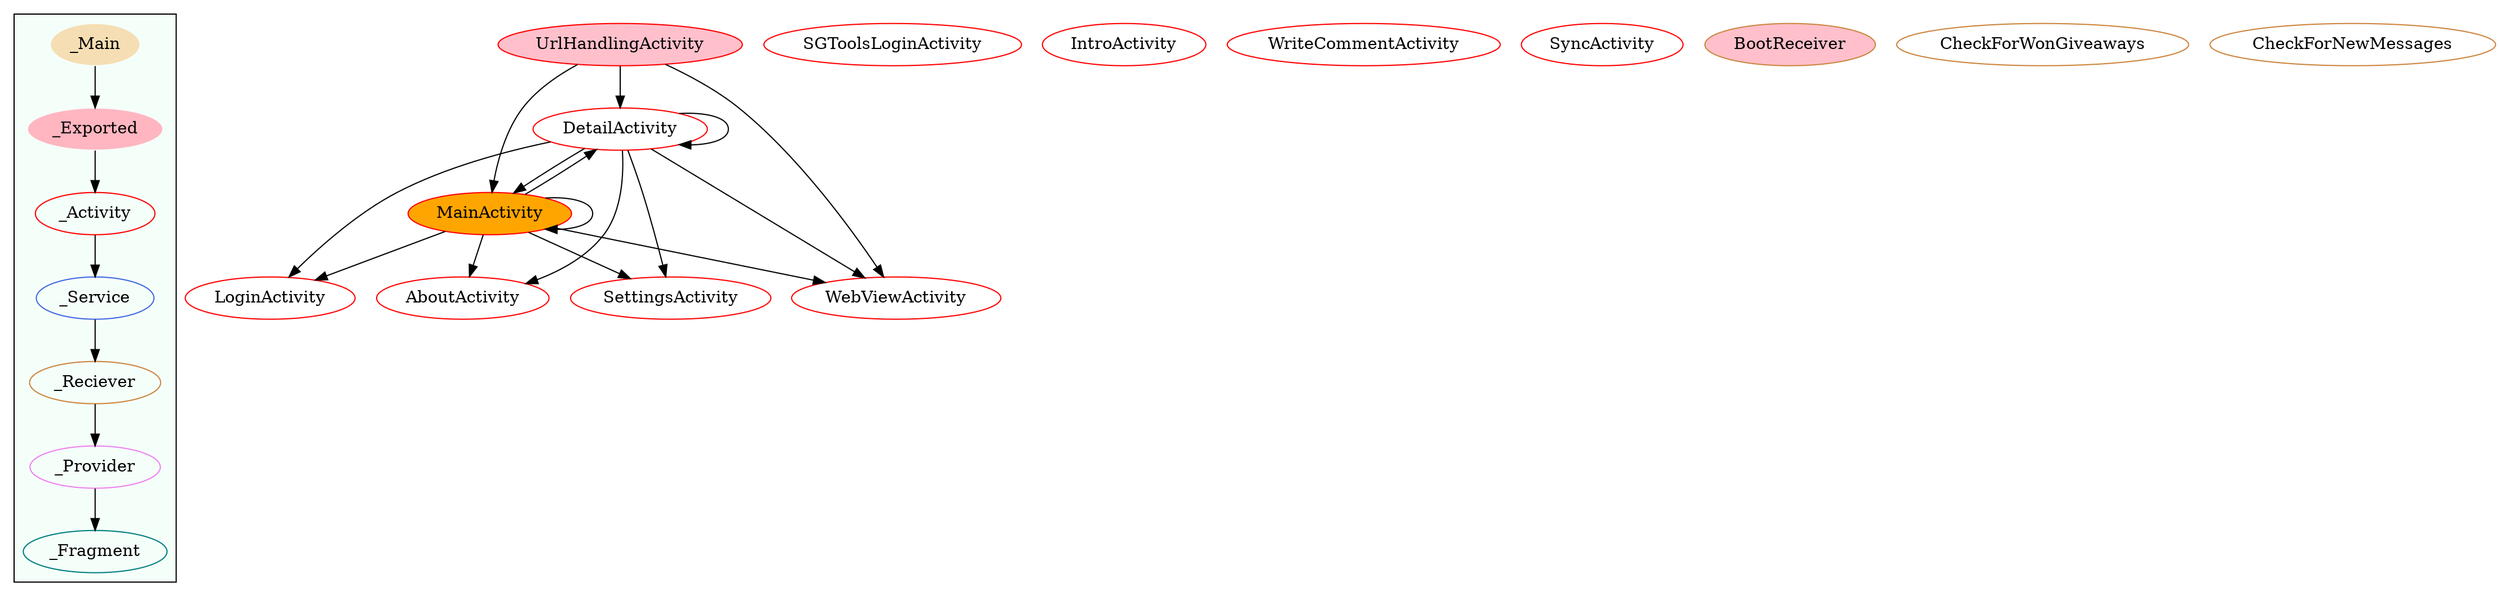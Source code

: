 digraph G {
subgraph cluster_legend{ 
bgcolor=mintcream;
_Activity[color = red];
_Service[color = royalblue];
_Provider[color = violet];
_Reciever[color = peru];
_Fragment[color = teal];
_Main[style=filled, fillcolor=wheat, color = mintcream];
_Exported[style=filled, fillcolor=lightpink, color = mintcream];
_Main -> _Exported -> _Activity -> _Service -> _Reciever -> _Provider -> _Fragment; 
}
DetailActivity[color = red];
UrlHandlingActivity[style=filled, fillcolor=pink, color = red];
AboutActivity[color = red];
MainActivity[style=filled, fillcolor=orange, color = red];
LoginActivity[color = red];
WebViewActivity[color = red];
SGToolsLoginActivity[color = red];
SettingsActivity[color = red];
IntroActivity[color = red];
WriteCommentActivity[color = red];
SyncActivity[color = red];
BootReceiver[style=filled, fillcolor=pink, color = peru];
CheckForWonGiveaways[color = peru];
CheckForNewMessages[color = peru];
DetailActivity->MainActivity;
DetailActivity->SettingsActivity;
DetailActivity->DetailActivity;
DetailActivity->LoginActivity;
DetailActivity->AboutActivity;
DetailActivity->WebViewActivity;
UrlHandlingActivity->DetailActivity;
UrlHandlingActivity->WebViewActivity;
UrlHandlingActivity->MainActivity;
MainActivity->DetailActivity;
MainActivity->SettingsActivity;
MainActivity->MainActivity;
MainActivity->WebViewActivity;
MainActivity->LoginActivity;
MainActivity->AboutActivity;
}
